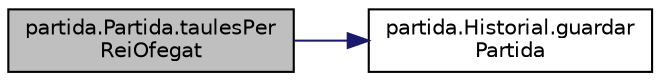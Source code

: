 digraph "partida.Partida.taulesPerReiOfegat"
{
 // LATEX_PDF_SIZE
  edge [fontname="Helvetica",fontsize="10",labelfontname="Helvetica",labelfontsize="10"];
  node [fontname="Helvetica",fontsize="10",shape=record];
  rankdir="LR";
  Node1 [label="partida.Partida.taulesPer\lReiOfegat",height=0.2,width=0.4,color="black", fillcolor="grey75", style="filled", fontcolor="black",tooltip="Acció de empatar la partida, el rei no esta amenaçat però no es pot moure."];
  Node1 -> Node2 [color="midnightblue",fontsize="10",style="solid"];
  Node2 [label="partida.Historial.guardar\lPartida",height=0.2,width=0.4,color="black", fillcolor="white", style="filled",URL="$classpartida_1_1_historial.html#a3c33d507e2b7939e293d2e31ca69b6ed",tooltip="Partida guardad en un Fitxer i el valor del Resultat."];
}
